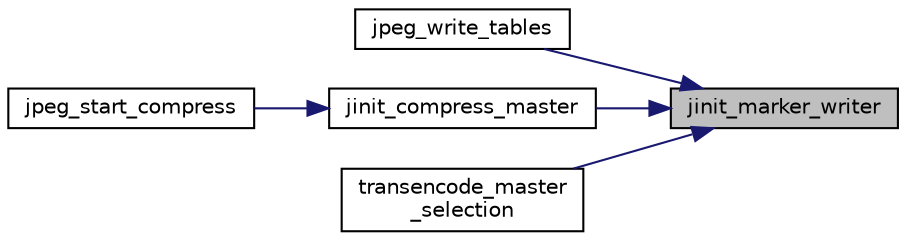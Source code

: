 digraph "jinit_marker_writer"
{
 // LATEX_PDF_SIZE
  bgcolor="transparent";
  edge [fontname="Helvetica",fontsize="10",labelfontname="Helvetica",labelfontsize="10"];
  node [fontname="Helvetica",fontsize="10",shape=record];
  rankdir="RL";
  Node207 [label="jinit_marker_writer",height=0.2,width=0.4,color="black", fillcolor="grey75", style="filled", fontcolor="black",tooltip=" "];
  Node207 -> Node208 [dir="back",color="midnightblue",fontsize="10",style="solid"];
  Node208 [label="jpeg_write_tables",height=0.2,width=0.4,color="black",URL="$jcapimin_8c.html#ad476429912a2ceb2f1606326fbbb64f2",tooltip=" "];
  Node207 -> Node209 [dir="back",color="midnightblue",fontsize="10",style="solid"];
  Node209 [label="jinit_compress_master",height=0.2,width=0.4,color="black",URL="$jcinit_8c.html#a9b434908559c6849283fcac944250b3b",tooltip=" "];
  Node209 -> Node210 [dir="back",color="midnightblue",fontsize="10",style="solid"];
  Node210 [label="jpeg_start_compress",height=0.2,width=0.4,color="black",URL="$jcapistd_8c.html#aacff7627af44bc9457601ba15577162d",tooltip=" "];
  Node207 -> Node211 [dir="back",color="midnightblue",fontsize="10",style="solid"];
  Node211 [label="transencode_master\l_selection",height=0.2,width=0.4,color="black",URL="$jctrans_8c.html#ae87fac6bd08f4b513d2f7f5629586733",tooltip=" "];
}
